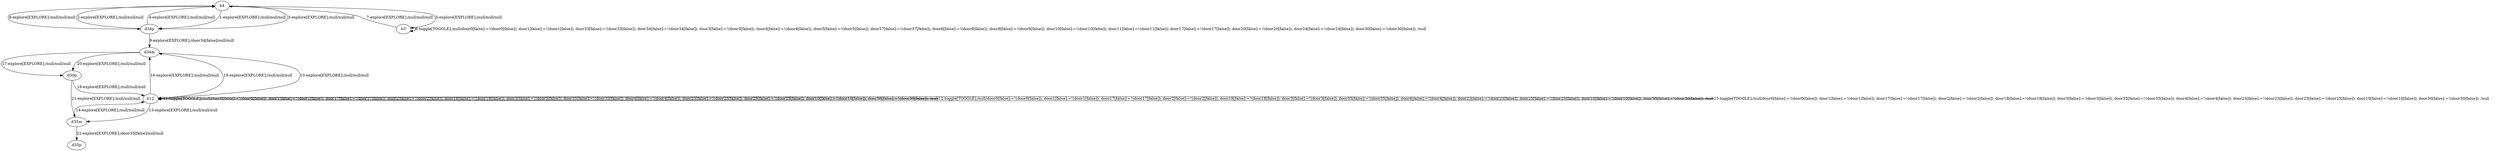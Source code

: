 # Total number of goals covered by this test: 1
# d35m --> d35p

digraph g {
"b4" -> "d34p" [label = "1-explore[EXPLORE];/null/null/null"];
"d34p" -> "b4" [label = "2-explore[EXPLORE];/null/null/null"];
"b4" -> "d34p" [label = "3-explore[EXPLORE];/null/null/null"];
"d34p" -> "b4" [label = "4-explore[EXPLORE];/null/null/null"];
"b4" -> "b3" [label = "5-explore[EXPLORE];/null/null/null"];
"b3" -> "b3" [label = "6-toggle[TOGGLE];/null/door0[false]:=!(door0[false]); door1[false]:=!(door1[false]); door33[false]:=!(door33[false]); door34[false]:=!(door34[false]); door3[false]:=!(door3[false]); door4[false]:=!(door4[false]); door5[false]:=!(door5[false]); door37[false]:=!(door37[false]); door6[false]:=!(door6[false]); door8[false]:=!(door8[false]); door10[false]:=!(door10[false]); door11[false]:=!(door11[false]); door17[false]:=!(door17[false]); door20[false]:=!(door20[false]); door24[false]:=!(door24[false]); door30[false]:=!(door30[false]); /null"];
"b3" -> "b4" [label = "7-explore[EXPLORE];/null/null/null"];
"b4" -> "d34p" [label = "8-explore[EXPLORE];/null/null/null"];
"d34p" -> "d34m" [label = "9-explore[EXPLORE];/door34[false]/null/null"];
"d34m" -> "b12" [label = "10-explore[EXPLORE];/null/null/null"];
"b12" -> "b12" [label = "11-toggle[TOGGLE];/null/door0[false]:=!(door0[false]); door1[false]:=!(door1[false]); door17[false]:=!(door17[false]); door2[false]:=!(door2[false]); door18[false]:=!(door18[false]); door3[false]:=!(door3[false]); door35[false]:=!(door35[false]); door4[false]:=!(door4[false]); door23[false]:=!(door23[false]); door25[false]:=!(door25[false]); door10[false]:=!(door10[false]); door30[false]:=!(door30[false]); /null"];
"b12" -> "b12" [label = "12-toggle[TOGGLE];/null/door0[false]:=!(door0[false]); door1[false]:=!(door1[false]); door17[false]:=!(door17[false]); door2[false]:=!(door2[false]); door18[false]:=!(door18[false]); door3[false]:=!(door3[false]); door35[false]:=!(door35[false]); door4[false]:=!(door4[false]); door23[false]:=!(door23[false]); door25[false]:=!(door25[false]); door10[false]:=!(door10[false]); door30[false]:=!(door30[false]); /null"];
"b12" -> "d35m" [label = "13-explore[EXPLORE];/null/null/null"];
"d35m" -> "b12" [label = "14-explore[EXPLORE];/null/null/null"];
"b12" -> "b12" [label = "15-toggle[TOGGLE];/null/door0[false]:=!(door0[false]); door1[false]:=!(door1[false]); door17[false]:=!(door17[false]); door2[false]:=!(door2[false]); door18[false]:=!(door18[false]); door3[false]:=!(door3[false]); door35[false]:=!(door35[false]); door4[false]:=!(door4[false]); door23[false]:=!(door23[false]); door25[false]:=!(door25[false]); door10[false]:=!(door10[false]); door30[false]:=!(door30[false]); /null"];
"b12" -> "d34m" [label = "16-explore[EXPLORE];/null/null/null"];
"d34m" -> "d30p" [label = "17-explore[EXPLORE];/null/null/null"];
"d30p" -> "b12" [label = "18-explore[EXPLORE];/null/null/null"];
"b12" -> "d34m" [label = "19-explore[EXPLORE];/null/null/null"];
"d34m" -> "d30p" [label = "20-explore[EXPLORE];/null/null/null"];
"d30p" -> "d35m" [label = "21-explore[EXPLORE];/null/null/null"];
"d35m" -> "d35p" [label = "22-explore[EXPLORE];/door35[false]/null/null"];
}